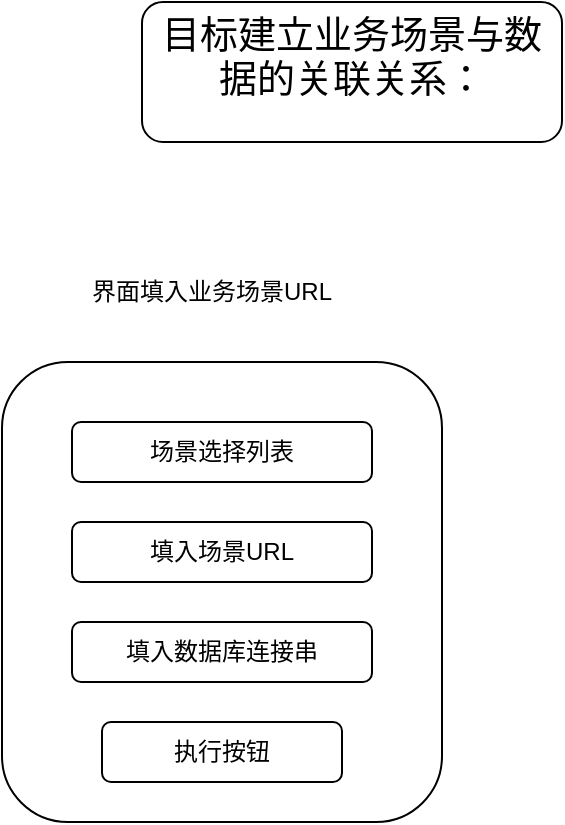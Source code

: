 <mxfile version="13.3.9" type="github">
  <diagram id="jXfOJDnodlecWUbFXcQm" name="Page-1">
    <mxGraphModel dx="1360" dy="802" grid="1" gridSize="10" guides="1" tooltips="1" connect="1" arrows="1" fold="1" page="1" pageScale="1" pageWidth="1920" pageHeight="1200" math="0" shadow="0">
      <root>
        <mxCell id="0" />
        <mxCell id="1" parent="0" />
        <mxCell id="f6p7eZw0v4TN3BUDhhj7-1" value="&lt;font style=&quot;font-size: 19px&quot;&gt;目标建立业务场景与数据的关联关系：&lt;br&gt;&lt;/font&gt;&lt;br&gt;" style="rounded=1;whiteSpace=wrap;html=1;" vertex="1" parent="1">
          <mxGeometry x="230" y="110" width="210" height="70" as="geometry" />
        </mxCell>
        <mxCell id="f6p7eZw0v4TN3BUDhhj7-2" value="" style="rounded=1;whiteSpace=wrap;html=1;" vertex="1" parent="1">
          <mxGeometry x="160" y="290" width="220" height="230" as="geometry" />
        </mxCell>
        <mxCell id="f6p7eZw0v4TN3BUDhhj7-3" value="界面填入业务场景URL" style="text;html=1;strokeColor=none;fillColor=none;align=center;verticalAlign=middle;whiteSpace=wrap;rounded=0;" vertex="1" parent="1">
          <mxGeometry x="200" y="240" width="130" height="30" as="geometry" />
        </mxCell>
        <mxCell id="f6p7eZw0v4TN3BUDhhj7-4" value="场景选择列表" style="rounded=1;whiteSpace=wrap;html=1;" vertex="1" parent="1">
          <mxGeometry x="195" y="320" width="150" height="30" as="geometry" />
        </mxCell>
        <mxCell id="f6p7eZw0v4TN3BUDhhj7-5" value="填入场景URL" style="rounded=1;whiteSpace=wrap;html=1;" vertex="1" parent="1">
          <mxGeometry x="195" y="370" width="150" height="30" as="geometry" />
        </mxCell>
        <mxCell id="f6p7eZw0v4TN3BUDhhj7-6" value="填入数据库连接串" style="rounded=1;whiteSpace=wrap;html=1;" vertex="1" parent="1">
          <mxGeometry x="195" y="420" width="150" height="30" as="geometry" />
        </mxCell>
        <mxCell id="f6p7eZw0v4TN3BUDhhj7-7" value="执行按钮" style="rounded=1;whiteSpace=wrap;html=1;" vertex="1" parent="1">
          <mxGeometry x="210" y="470" width="120" height="30" as="geometry" />
        </mxCell>
      </root>
    </mxGraphModel>
  </diagram>
</mxfile>
